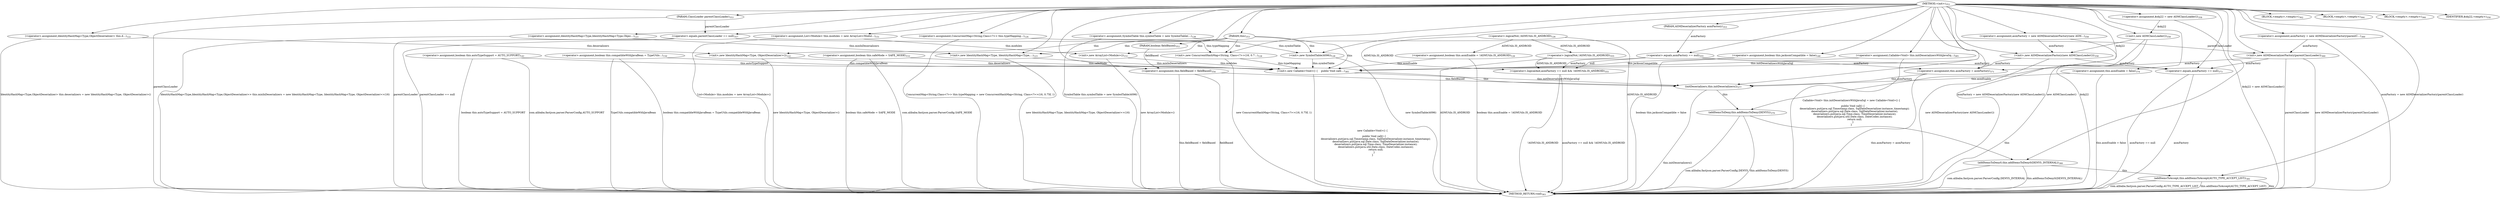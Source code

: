 digraph "&lt;init&gt;" {  
"341" [label = <(METHOD,&lt;init&gt;)<SUB>353</SUB>> ]
"510" [label = <(METHOD_RETURN,void)<SUB>383</SUB>> ]
"142" [label = <(PARAM,this)<SUB>353</SUB>> ]
"342" [label = <(PARAM,ASMDeserializerFactory asmFactory)<SUB>353</SUB>> ]
"343" [label = <(PARAM,ClassLoader parentClassLoader)<SUB>353</SUB>> ]
"344" [label = <(PARAM,boolean fieldBased)<SUB>353</SUB>> ]
"346" [label = <(&lt;operator&gt;.assignment,IdentityHashMap&lt;Type,ObjectDeserializer&gt; this.d...)<SUB>122</SUB>> ]
"351" [label = <(&lt;init&gt;,new IdentityHashMap&lt;Type, ObjectDeserializer&gt;())<SUB>122</SUB>> ]
"355" [label = <(&lt;operator&gt;.assignment,IdentityHashMap&lt;Type,IdentityHashMap&lt;Type,Objec...)<SUB>123</SUB>> ]
"360" [label = <(&lt;init&gt;,new IdentityHashMap&lt;Type, IdentityHashMap&lt;Type,...)<SUB>123</SUB>> ]
"365" [label = <(&lt;operator&gt;.assignment,ConcurrentMap&lt;String,Class&lt;?&gt;&gt; this.typeMapping...)<SUB>124</SUB>> ]
"370" [label = <(&lt;init&gt;,new ConcurrentHashMap&lt;String, Class&lt;?&gt;&gt;(16, 0.7...)<SUB>124</SUB>> ]
"377" [label = <(&lt;operator&gt;.assignment,boolean this.asmEnable = !ASMUtils.IS_ANDROID)<SUB>126</SUB>> ]
"385" [label = <(&lt;operator&gt;.assignment,SymbolTable this.symbolTable = new SymbolTable(...)<SUB>128</SUB>> ]
"390" [label = <(&lt;init&gt;,new SymbolTable(4096))<SUB>128</SUB>> ]
"395" [label = <(&lt;operator&gt;.assignment,boolean this.autoTypeSupport = AUTO_SUPPORT)<SUB>141</SUB>> ]
"402" [label = <(&lt;operator&gt;.assignment,boolean this.jacksonCompatible = false)<SUB>148</SUB>> ]
"407" [label = <(&lt;operator&gt;.assignment,boolean this.compatibleWithJavaBean = TypeUtils...)<SUB>150</SUB>> ]
"414" [label = <(&lt;operator&gt;.assignment,List&lt;Module&gt; this.modules = new ArrayList&lt;Modul...)<SUB>151</SUB>> ]
"419" [label = <(&lt;init&gt;,new ArrayList&lt;Module&gt;())<SUB>151</SUB>> ]
"423" [label = <(&lt;operator&gt;.assignment,boolean this.safeMode = SAFE_MODE)<SUB>153</SUB>> ]
"430" [label = <(&lt;operator&gt;.assignment,Callable&lt;Void&gt; this.initDeserializersWithJavaSq...)<SUB>385</SUB>> ]
"169" [label = <(&lt;init&gt;,new Callable&lt;Void&gt;() {

    public Void call(...)<SUB>385</SUB>> ]
"435" [label = <(&lt;operator&gt;.assignment,this.fieldBased = fieldBased)<SUB>354</SUB>> ]
"481" [label = <(&lt;operator&gt;.assignment,this.asmFactory = asmFactory)<SUB>371</SUB>> ]
"495" [label = <(initDeserializers,this.initDeserializers())<SUB>377</SUB>> ]
"496" [label = <(addItemsToDeny,this.addItemsToDeny(DENYS))<SUB>379</SUB>> ]
"500" [label = <(addItemsToDeny0,this.addItemsToDeny0(DENYS_INTERNAL))<SUB>380</SUB>> ]
"504" [label = <(addItemsToAccept,this.addItemsToAccept(AUTO_TYPE_ACCEPT_LIST))<SUB>381</SUB>> ]
"346" [label = <(&lt;operator&gt;.assignment,IdentityHashMap&lt;Type,ObjectDeserializer&gt; this.d...)<SUB>122</SUB>> ]
"346" [label = <(&lt;operator&gt;.assignment,IdentityHashMap&lt;Type,ObjectDeserializer&gt; this.d...)<SUB>122</SUB>> ]
"351" [label = <(&lt;init&gt;,new IdentityHashMap&lt;Type, ObjectDeserializer&gt;())<SUB>122</SUB>> ]
"355" [label = <(&lt;operator&gt;.assignment,IdentityHashMap&lt;Type,IdentityHashMap&lt;Type,Objec...)<SUB>123</SUB>> ]
"355" [label = <(&lt;operator&gt;.assignment,IdentityHashMap&lt;Type,IdentityHashMap&lt;Type,Objec...)<SUB>123</SUB>> ]
"360" [label = <(&lt;init&gt;,new IdentityHashMap&lt;Type, IdentityHashMap&lt;Type,...)<SUB>123</SUB>> ]
"360" [label = <(&lt;init&gt;,new IdentityHashMap&lt;Type, IdentityHashMap&lt;Type,...)<SUB>123</SUB>> ]
"365" [label = <(&lt;operator&gt;.assignment,ConcurrentMap&lt;String,Class&lt;?&gt;&gt; this.typeMapping...)<SUB>124</SUB>> ]
"365" [label = <(&lt;operator&gt;.assignment,ConcurrentMap&lt;String,Class&lt;?&gt;&gt; this.typeMapping...)<SUB>124</SUB>> ]
"370" [label = <(&lt;init&gt;,new ConcurrentHashMap&lt;String, Class&lt;?&gt;&gt;(16, 0.7...)<SUB>124</SUB>> ]
"370" [label = <(&lt;init&gt;,new ConcurrentHashMap&lt;String, Class&lt;?&gt;&gt;(16, 0.7...)<SUB>124</SUB>> ]
"370" [label = <(&lt;init&gt;,new ConcurrentHashMap&lt;String, Class&lt;?&gt;&gt;(16, 0.7...)<SUB>124</SUB>> ]
"370" [label = <(&lt;init&gt;,new ConcurrentHashMap&lt;String, Class&lt;?&gt;&gt;(16, 0.7...)<SUB>124</SUB>> ]
"377" [label = <(&lt;operator&gt;.assignment,boolean this.asmEnable = !ASMUtils.IS_ANDROID)<SUB>126</SUB>> ]
"377" [label = <(&lt;operator&gt;.assignment,boolean this.asmEnable = !ASMUtils.IS_ANDROID)<SUB>126</SUB>> ]
"385" [label = <(&lt;operator&gt;.assignment,SymbolTable this.symbolTable = new SymbolTable(...)<SUB>128</SUB>> ]
"385" [label = <(&lt;operator&gt;.assignment,SymbolTable this.symbolTable = new SymbolTable(...)<SUB>128</SUB>> ]
"390" [label = <(&lt;init&gt;,new SymbolTable(4096))<SUB>128</SUB>> ]
"390" [label = <(&lt;init&gt;,new SymbolTable(4096))<SUB>128</SUB>> ]
"395" [label = <(&lt;operator&gt;.assignment,boolean this.autoTypeSupport = AUTO_SUPPORT)<SUB>141</SUB>> ]
"395" [label = <(&lt;operator&gt;.assignment,boolean this.autoTypeSupport = AUTO_SUPPORT)<SUB>141</SUB>> ]
"402" [label = <(&lt;operator&gt;.assignment,boolean this.jacksonCompatible = false)<SUB>148</SUB>> ]
"402" [label = <(&lt;operator&gt;.assignment,boolean this.jacksonCompatible = false)<SUB>148</SUB>> ]
"407" [label = <(&lt;operator&gt;.assignment,boolean this.compatibleWithJavaBean = TypeUtils...)<SUB>150</SUB>> ]
"407" [label = <(&lt;operator&gt;.assignment,boolean this.compatibleWithJavaBean = TypeUtils...)<SUB>150</SUB>> ]
"414" [label = <(&lt;operator&gt;.assignment,List&lt;Module&gt; this.modules = new ArrayList&lt;Modul...)<SUB>151</SUB>> ]
"414" [label = <(&lt;operator&gt;.assignment,List&lt;Module&gt; this.modules = new ArrayList&lt;Modul...)<SUB>151</SUB>> ]
"419" [label = <(&lt;init&gt;,new ArrayList&lt;Module&gt;())<SUB>151</SUB>> ]
"423" [label = <(&lt;operator&gt;.assignment,boolean this.safeMode = SAFE_MODE)<SUB>153</SUB>> ]
"423" [label = <(&lt;operator&gt;.assignment,boolean this.safeMode = SAFE_MODE)<SUB>153</SUB>> ]
"430" [label = <(&lt;operator&gt;.assignment,Callable&lt;Void&gt; this.initDeserializersWithJavaSq...)<SUB>385</SUB>> ]
"430" [label = <(&lt;operator&gt;.assignment,Callable&lt;Void&gt; this.initDeserializersWithJavaSq...)<SUB>385</SUB>> ]
"169" [label = <(&lt;init&gt;,new Callable&lt;Void&gt;() {

    public Void call(...)<SUB>385</SUB>> ]
"169" [label = <(&lt;init&gt;,new Callable&lt;Void&gt;() {

    public Void call(...)<SUB>385</SUB>> ]
"435" [label = <(&lt;operator&gt;.assignment,this.fieldBased = fieldBased)<SUB>354</SUB>> ]
"435" [label = <(&lt;operator&gt;.assignment,this.fieldBased = fieldBased)<SUB>354</SUB>> ]
"440" [label = <(&lt;operator&gt;.logicalAnd,asmFactory == null &amp;&amp; !ASMUtils.IS_ANDROID)<SUB>355</SUB>> ]
"481" [label = <(&lt;operator&gt;.assignment,this.asmFactory = asmFactory)<SUB>371</SUB>> ]
"481" [label = <(&lt;operator&gt;.assignment,this.asmFactory = asmFactory)<SUB>371</SUB>> ]
"486" [label = <(&lt;operator&gt;.equals,asmFactory == null)<SUB>373</SUB>> ]
"495" [label = <(initDeserializers,this.initDeserializers())<SUB>377</SUB>> ]
"496" [label = <(addItemsToDeny,this.addItemsToDeny(DENYS))<SUB>379</SUB>> ]
"496" [label = <(addItemsToDeny,this.addItemsToDeny(DENYS))<SUB>379</SUB>> ]
"500" [label = <(addItemsToDeny0,this.addItemsToDeny0(DENYS_INTERNAL))<SUB>380</SUB>> ]
"500" [label = <(addItemsToDeny0,this.addItemsToDeny0(DENYS_INTERNAL))<SUB>380</SUB>> ]
"504" [label = <(addItemsToAccept,this.addItemsToAccept(AUTO_TYPE_ACCEPT_LIST))<SUB>381</SUB>> ]
"504" [label = <(addItemsToAccept,this.addItemsToAccept(AUTO_TYPE_ACCEPT_LIST))<SUB>381</SUB>> ]
"381" [label = <(&lt;operator&gt;.logicalNot,!ASMUtils.IS_ANDROID)<SUB>126</SUB>> ]
"440" [label = <(&lt;operator&gt;.logicalAnd,asmFactory == null &amp;&amp; !ASMUtils.IS_ANDROID)<SUB>355</SUB>> ]
"440" [label = <(&lt;operator&gt;.logicalAnd,asmFactory == null &amp;&amp; !ASMUtils.IS_ANDROID)<SUB>355</SUB>> ]
"486" [label = <(&lt;operator&gt;.equals,asmFactory == null)<SUB>373</SUB>> ]
"486" [label = <(&lt;operator&gt;.equals,asmFactory == null)<SUB>373</SUB>> ]
"490" [label = <(&lt;operator&gt;.assignment,this.asmEnable = false)<SUB>374</SUB>> ]
"441" [label = <(&lt;operator&gt;.equals,asmFactory == null)<SUB>355</SUB>> ]
"441" [label = <(&lt;operator&gt;.equals,asmFactory == null)<SUB>355</SUB>> ]
"444" [label = <(&lt;operator&gt;.logicalNot,!ASMUtils.IS_ANDROID)<SUB>355</SUB>> ]
"490" [label = <(&lt;operator&gt;.assignment,this.asmEnable = false)<SUB>374</SUB>> ]
"490" [label = <(&lt;operator&gt;.assignment,this.asmEnable = false)<SUB>374</SUB>> ]
"478" [label = <(BLOCK,&lt;empty&gt;,&lt;empty&gt;)<SUB>362</SUB>> ]
"479" [label = <(BLOCK,&lt;empty&gt;,&lt;empty&gt;)<SUB>364</SUB>> ]
"480" [label = <(BLOCK,&lt;empty&gt;,&lt;empty&gt;)<SUB>366</SUB>> ]
"452" [label = <(&lt;operator&gt;.equals,parentClassLoader == null)<SUB>357</SUB>> ]
"452" [label = <(&lt;operator&gt;.equals,parentClassLoader == null)<SUB>357</SUB>> ]
"452" [label = <(&lt;operator&gt;.equals,parentClassLoader == null)<SUB>357</SUB>> ]
"456" [label = <(&lt;operator&gt;.assignment,asmFactory = new ASMDeserializerFactory(new ASM...)<SUB>358</SUB>> ]
"459" [label = <(&lt;init&gt;,new ASMDeserializerFactory(new ASMClassLoader()))<SUB>358</SUB>> ]
"456" [label = <(&lt;operator&gt;.assignment,asmFactory = new ASMDeserializerFactory(new ASM...)<SUB>358</SUB>> ]
"456" [label = <(&lt;operator&gt;.assignment,asmFactory = new ASMDeserializerFactory(new ASM...)<SUB>358</SUB>> ]
"459" [label = <(&lt;init&gt;,new ASMDeserializerFactory(new ASMClassLoader()))<SUB>358</SUB>> ]
"459" [label = <(&lt;init&gt;,new ASMDeserializerFactory(new ASMClassLoader()))<SUB>358</SUB>> ]
"471" [label = <(&lt;operator&gt;.assignment,asmFactory = new ASMDeserializerFactory(parentC...)<SUB>360</SUB>> ]
"474" [label = <(&lt;init&gt;,new ASMDeserializerFactory(parentClassLoader))<SUB>360</SUB>> ]
"463" [label = <(&lt;operator&gt;.assignment,$obj22 = new ASMClassLoader())<SUB>358</SUB>> ]
"466" [label = <(&lt;init&gt;,new ASMClassLoader())<SUB>358</SUB>> ]
"468" [label = <(IDENTIFIER,$obj22,&lt;empty&gt;)<SUB>358</SUB>> ]
"471" [label = <(&lt;operator&gt;.assignment,asmFactory = new ASMDeserializerFactory(parentC...)<SUB>360</SUB>> ]
"471" [label = <(&lt;operator&gt;.assignment,asmFactory = new ASMDeserializerFactory(parentC...)<SUB>360</SUB>> ]
"474" [label = <(&lt;init&gt;,new ASMDeserializerFactory(parentClassLoader))<SUB>360</SUB>> ]
"474" [label = <(&lt;init&gt;,new ASMDeserializerFactory(parentClassLoader))<SUB>360</SUB>> ]
"463" [label = <(&lt;operator&gt;.assignment,$obj22 = new ASMClassLoader())<SUB>358</SUB>> ]
"463" [label = <(&lt;operator&gt;.assignment,$obj22 = new ASMClassLoader())<SUB>358</SUB>> ]
"466" [label = <(&lt;init&gt;,new ASMClassLoader())<SUB>358</SUB>> ]
  "343" -> "510"  [ label = "parentClassLoader"] 
  "346" -> "510"  [ label = "IdentityHashMap&lt;Type,ObjectDeserializer&gt; this.deserializers = new IdentityHashMap&lt;Type, ObjectDeserializer&gt;()"] 
  "351" -> "510"  [ label = "new IdentityHashMap&lt;Type, ObjectDeserializer&gt;()"] 
  "355" -> "510"  [ label = "IdentityHashMap&lt;Type,IdentityHashMap&lt;Type,ObjectDeserializer&gt;&gt; this.mixInDeserializers = new IdentityHashMap&lt;Type, IdentityHashMap&lt;Type, ObjectDeserializer&gt;&gt;(16)"] 
  "360" -> "510"  [ label = "new IdentityHashMap&lt;Type, IdentityHashMap&lt;Type, ObjectDeserializer&gt;&gt;(16)"] 
  "365" -> "510"  [ label = "ConcurrentMap&lt;String,Class&lt;?&gt;&gt; this.typeMapping = new ConcurrentHashMap&lt;String, Class&lt;?&gt;&gt;(16, 0.75f, 1)"] 
  "370" -> "510"  [ label = "new ConcurrentHashMap&lt;String, Class&lt;?&gt;&gt;(16, 0.75f, 1)"] 
  "381" -> "510"  [ label = "ASMUtils.IS_ANDROID"] 
  "377" -> "510"  [ label = "boolean this.asmEnable = !ASMUtils.IS_ANDROID"] 
  "385" -> "510"  [ label = "SymbolTable this.symbolTable = new SymbolTable(4096)"] 
  "390" -> "510"  [ label = "new SymbolTable(4096)"] 
  "395" -> "510"  [ label = "com.alibaba.fastjson.parser.ParserConfig.AUTO_SUPPORT"] 
  "395" -> "510"  [ label = "boolean this.autoTypeSupport = AUTO_SUPPORT"] 
  "402" -> "510"  [ label = "boolean this.jacksonCompatible = false"] 
  "407" -> "510"  [ label = "TypeUtils.compatibleWithJavaBean"] 
  "407" -> "510"  [ label = "boolean this.compatibleWithJavaBean = TypeUtils.compatibleWithJavaBean"] 
  "414" -> "510"  [ label = "List&lt;Module&gt; this.modules = new ArrayList&lt;Module&gt;()"] 
  "419" -> "510"  [ label = "new ArrayList&lt;Module&gt;()"] 
  "423" -> "510"  [ label = "com.alibaba.fastjson.parser.ParserConfig.SAFE_MODE"] 
  "423" -> "510"  [ label = "boolean this.safeMode = SAFE_MODE"] 
  "430" -> "510"  [ label = "Callable&lt;Void&gt; this.initDeserializersWithJavaSql = new Callable&lt;Void&gt;() {

    public Void call() {
        deserializers.put(java.sql.Timestamp.class, SqlDateDeserializer.instance_timestamp);
        deserializers.put(java.sql.Date.class, SqlDateDeserializer.instance);
        deserializers.put(java.sql.Time.class, TimeDeserializer.instance);
        deserializers.put(java.util.Date.class, DateCodec.instance);
        return null;
    }
}"] 
  "169" -> "510"  [ label = "new Callable&lt;Void&gt;() {

    public Void call() {
        deserializers.put(java.sql.Timestamp.class, SqlDateDeserializer.instance_timestamp);
        deserializers.put(java.sql.Date.class, SqlDateDeserializer.instance);
        deserializers.put(java.sql.Time.class, TimeDeserializer.instance);
        deserializers.put(java.util.Date.class, DateCodec.instance);
        return null;
    }
}"] 
  "435" -> "510"  [ label = "fieldBased"] 
  "435" -> "510"  [ label = "this.fieldBased = fieldBased"] 
  "444" -> "510"  [ label = "ASMUtils.IS_ANDROID"] 
  "440" -> "510"  [ label = "!ASMUtils.IS_ANDROID"] 
  "440" -> "510"  [ label = "asmFactory == null &amp;&amp; !ASMUtils.IS_ANDROID"] 
  "452" -> "510"  [ label = "parentClassLoader"] 
  "452" -> "510"  [ label = "parentClassLoader == null"] 
  "471" -> "510"  [ label = "asmFactory = new ASMDeserializerFactory(parentClassLoader)"] 
  "474" -> "510"  [ label = "parentClassLoader"] 
  "474" -> "510"  [ label = "new ASMDeserializerFactory(parentClassLoader)"] 
  "456" -> "510"  [ label = "asmFactory = new ASMDeserializerFactory(new ASMClassLoader())"] 
  "463" -> "510"  [ label = "$obj22 = new ASMClassLoader()"] 
  "466" -> "510"  [ label = "$obj22"] 
  "466" -> "510"  [ label = "new ASMClassLoader()"] 
  "459" -> "510"  [ label = "new ASMDeserializerFactory(new ASMClassLoader())"] 
  "481" -> "510"  [ label = "this.asmFactory = asmFactory"] 
  "486" -> "510"  [ label = "asmFactory"] 
  "486" -> "510"  [ label = "asmFactory == null"] 
  "490" -> "510"  [ label = "this.asmEnable = false"] 
  "495" -> "510"  [ label = "this.initDeserializers()"] 
  "496" -> "510"  [ label = "com.alibaba.fastjson.parser.ParserConfig.DENYS"] 
  "496" -> "510"  [ label = "this.addItemsToDeny(DENYS)"] 
  "500" -> "510"  [ label = "com.alibaba.fastjson.parser.ParserConfig.DENYS_INTERNAL"] 
  "500" -> "510"  [ label = "this.addItemsToDeny0(DENYS_INTERNAL)"] 
  "504" -> "510"  [ label = "this"] 
  "504" -> "510"  [ label = "com.alibaba.fastjson.parser.ParserConfig.AUTO_TYPE_ACCEPT_LIST"] 
  "504" -> "510"  [ label = "this.addItemsToAccept(AUTO_TYPE_ACCEPT_LIST)"] 
  "341" -> "142" 
  "341" -> "342" 
  "341" -> "343" 
  "341" -> "344" 
  "341" -> "346" 
  "341" -> "355" 
  "341" -> "365" 
  "381" -> "377"  [ label = "ASMUtils.IS_ANDROID"] 
  "341" -> "385" 
  "341" -> "402" 
  "341" -> "414" 
  "341" -> "430" 
  "344" -> "435"  [ label = "fieldBased"] 
  "341" -> "435" 
  "441" -> "481"  [ label = "asmFactory"] 
  "474" -> "481"  [ label = "asmFactory"] 
  "459" -> "481"  [ label = "asmFactory"] 
  "341" -> "481" 
  "142" -> "351"  [ label = "this"] 
  "346" -> "351"  [ label = "this.deserializers"] 
  "142" -> "360"  [ label = "this"] 
  "355" -> "360"  [ label = "this.mixInDeserializers"] 
  "341" -> "360" 
  "142" -> "370"  [ label = "this"] 
  "365" -> "370"  [ label = "this.typeMapping"] 
  "341" -> "370" 
  "142" -> "390"  [ label = "this"] 
  "385" -> "390"  [ label = "this.symbolTable"] 
  "341" -> "390" 
  "142" -> "419"  [ label = "this"] 
  "414" -> "419"  [ label = "this.modules"] 
  "142" -> "169"  [ label = "this"] 
  "430" -> "169"  [ label = "this.initDeserializersWithJavaSql"] 
  "351" -> "169"  [ label = "this.deserializers"] 
  "360" -> "169"  [ label = "this.mixInDeserializers"] 
  "370" -> "169"  [ label = "this.typeMapping"] 
  "377" -> "169"  [ label = "this.asmEnable"] 
  "390" -> "169"  [ label = "this.symbolTable"] 
  "395" -> "169"  [ label = "this.autoTypeSupport"] 
  "402" -> "169"  [ label = "this.jacksonCompatible"] 
  "407" -> "169"  [ label = "this.compatibleWithJavaBean"] 
  "419" -> "169"  [ label = "this.modules"] 
  "423" -> "169"  [ label = "this.safeMode"] 
  "341" -> "169" 
  "169" -> "495"  [ label = "this.initDeserializersWithJavaSql"] 
  "169" -> "495"  [ label = "this"] 
  "435" -> "495"  [ label = "this.fieldBased"] 
  "481" -> "495"  [ label = "this.asmFactory"] 
  "490" -> "495"  [ label = "this.asmEnable"] 
  "341" -> "495" 
  "495" -> "496"  [ label = "this"] 
  "341" -> "496" 
  "496" -> "500"  [ label = "this"] 
  "341" -> "500" 
  "500" -> "504"  [ label = "this"] 
  "341" -> "504" 
  "441" -> "440"  [ label = "asmFactory"] 
  "441" -> "440"  [ label = "null"] 
  "444" -> "440"  [ label = "ASMUtils.IS_ANDROID"] 
  "381" -> "440"  [ label = "ASMUtils.IS_ANDROID"] 
  "341" -> "486" 
  "441" -> "486"  [ label = "asmFactory"] 
  "474" -> "486"  [ label = "asmFactory"] 
  "459" -> "486"  [ label = "asmFactory"] 
  "341" -> "490" 
  "342" -> "441"  [ label = "asmFactory"] 
  "341" -> "441" 
  "381" -> "444"  [ label = "ASMUtils.IS_ANDROID"] 
  "341" -> "478" 
  "341" -> "479" 
  "341" -> "480" 
  "343" -> "452"  [ label = "parentClassLoader"] 
  "341" -> "452" 
  "341" -> "456" 
  "456" -> "459"  [ label = "asmFactory"] 
  "341" -> "459" 
  "466" -> "459"  [ label = "$obj22"] 
  "341" -> "471" 
  "341" -> "463" 
  "341" -> "468" 
  "471" -> "474"  [ label = "asmFactory"] 
  "341" -> "474" 
  "452" -> "474"  [ label = "parentClassLoader"] 
  "463" -> "466"  [ label = "$obj22"] 
  "341" -> "466" 
}
